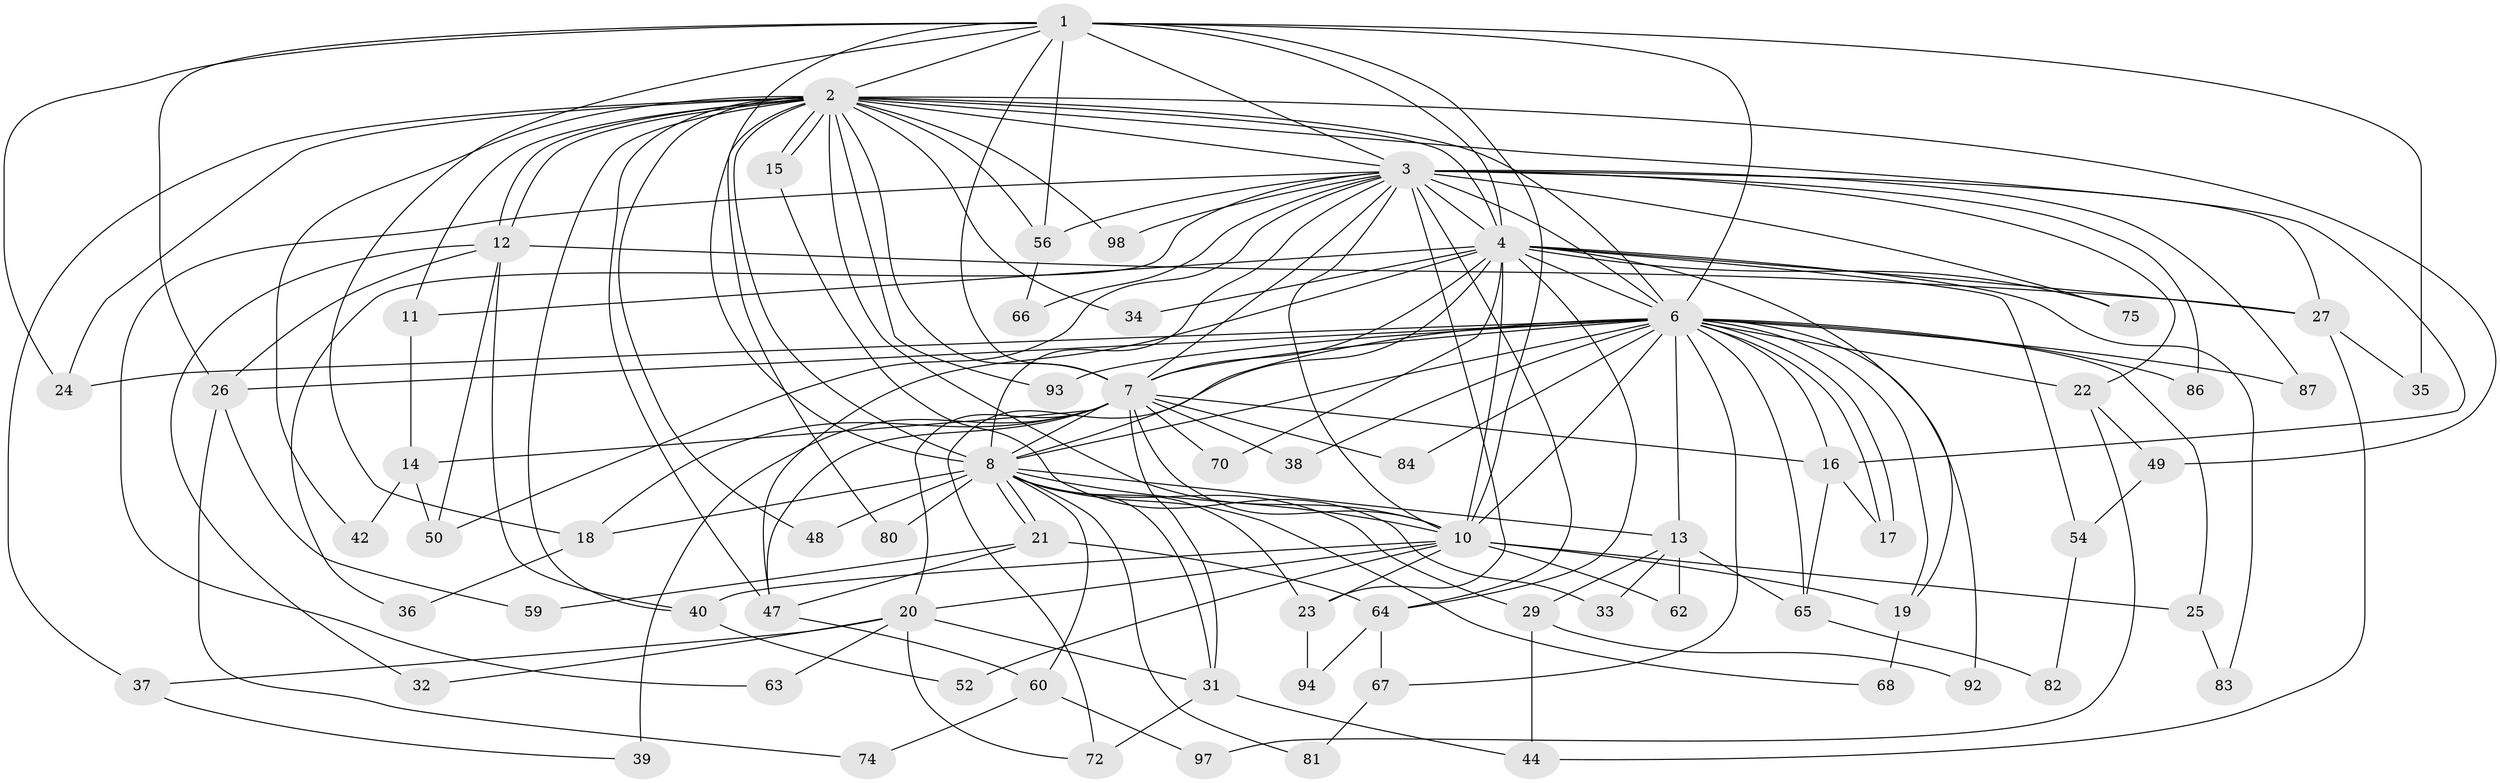 // Generated by graph-tools (version 1.1) at 2025/23/03/03/25 07:23:43]
// undirected, 70 vertices, 170 edges
graph export_dot {
graph [start="1"]
  node [color=gray90,style=filled];
  1;
  2 [super="+46"];
  3 [super="+69"];
  4 [super="+5"];
  6 [super="+9"];
  7 [super="+41"];
  8 [super="+30"];
  10 [super="+91"];
  11;
  12;
  13;
  14;
  15;
  16 [super="+28"];
  17 [super="+95"];
  18 [super="+89"];
  19;
  20 [super="+57"];
  21 [super="+55"];
  22;
  23 [super="+58"];
  24 [super="+51"];
  25;
  26 [super="+71"];
  27 [super="+85"];
  29;
  31 [super="+78"];
  32 [super="+43"];
  33;
  34;
  35;
  36;
  37;
  38 [super="+73"];
  39 [super="+96"];
  40 [super="+45"];
  42;
  44 [super="+90"];
  47 [super="+88"];
  48;
  49;
  50 [super="+53"];
  52;
  54;
  56 [super="+79"];
  59;
  60 [super="+61"];
  62;
  63;
  64 [super="+77"];
  65 [super="+76"];
  66;
  67;
  68;
  70;
  72;
  74;
  75;
  80;
  81;
  82;
  83;
  84;
  86;
  87;
  92;
  93;
  94;
  97;
  98;
  1 -- 2;
  1 -- 3;
  1 -- 4 [weight=2];
  1 -- 6 [weight=2];
  1 -- 7;
  1 -- 8 [weight=2];
  1 -- 10;
  1 -- 18;
  1 -- 24;
  1 -- 26;
  1 -- 35;
  1 -- 56;
  2 -- 3;
  2 -- 4 [weight=2];
  2 -- 6 [weight=2];
  2 -- 7;
  2 -- 8;
  2 -- 10 [weight=2];
  2 -- 11;
  2 -- 12;
  2 -- 12;
  2 -- 15;
  2 -- 15;
  2 -- 16 [weight=2];
  2 -- 34;
  2 -- 37;
  2 -- 40;
  2 -- 42;
  2 -- 48;
  2 -- 49;
  2 -- 80;
  2 -- 93;
  2 -- 98;
  2 -- 24;
  2 -- 47;
  2 -- 56;
  3 -- 4 [weight=3];
  3 -- 6 [weight=2];
  3 -- 7;
  3 -- 8;
  3 -- 10;
  3 -- 22;
  3 -- 27;
  3 -- 36;
  3 -- 56;
  3 -- 63;
  3 -- 64;
  3 -- 66;
  3 -- 86;
  3 -- 98;
  3 -- 75;
  3 -- 87;
  3 -- 23;
  3 -- 50;
  4 -- 6 [weight=4];
  4 -- 7 [weight=2];
  4 -- 8 [weight=2];
  4 -- 10 [weight=2];
  4 -- 70;
  4 -- 64;
  4 -- 11;
  4 -- 75;
  4 -- 19;
  4 -- 83;
  4 -- 34;
  4 -- 47;
  4 -- 54;
  4 -- 27;
  6 -- 7 [weight=2];
  6 -- 8 [weight=2];
  6 -- 10 [weight=2];
  6 -- 16;
  6 -- 17;
  6 -- 17;
  6 -- 22;
  6 -- 24;
  6 -- 38 [weight=2];
  6 -- 84;
  6 -- 65;
  6 -- 67;
  6 -- 72;
  6 -- 13;
  6 -- 19;
  6 -- 86;
  6 -- 87;
  6 -- 25;
  6 -- 92;
  6 -- 93;
  6 -- 26;
  7 -- 8;
  7 -- 10;
  7 -- 14;
  7 -- 20;
  7 -- 31;
  7 -- 38;
  7 -- 39 [weight=2];
  7 -- 47;
  7 -- 70;
  7 -- 84;
  7 -- 16;
  7 -- 18;
  8 -- 10;
  8 -- 13;
  8 -- 18;
  8 -- 21;
  8 -- 21;
  8 -- 23;
  8 -- 29;
  8 -- 31;
  8 -- 48;
  8 -- 60 [weight=2];
  8 -- 68;
  8 -- 80;
  8 -- 81;
  10 -- 20;
  10 -- 23;
  10 -- 25;
  10 -- 52;
  10 -- 62;
  10 -- 19;
  10 -- 40;
  11 -- 14;
  12 -- 26;
  12 -- 27;
  12 -- 32;
  12 -- 40;
  12 -- 50;
  13 -- 29;
  13 -- 33;
  13 -- 62;
  13 -- 65;
  14 -- 42;
  14 -- 50;
  15 -- 33;
  16 -- 65;
  16 -- 17;
  18 -- 36;
  19 -- 68;
  20 -- 32;
  20 -- 37;
  20 -- 63;
  20 -- 72;
  20 -- 31;
  21 -- 59;
  21 -- 47;
  21 -- 64;
  22 -- 49;
  22 -- 97;
  23 -- 94;
  25 -- 83;
  26 -- 59;
  26 -- 74;
  27 -- 35;
  27 -- 44;
  29 -- 92;
  29 -- 44;
  31 -- 44;
  31 -- 72;
  37 -- 39;
  40 -- 52;
  47 -- 60;
  49 -- 54;
  54 -- 82;
  56 -- 66;
  60 -- 97;
  60 -- 74;
  64 -- 67;
  64 -- 94;
  65 -- 82;
  67 -- 81;
}
